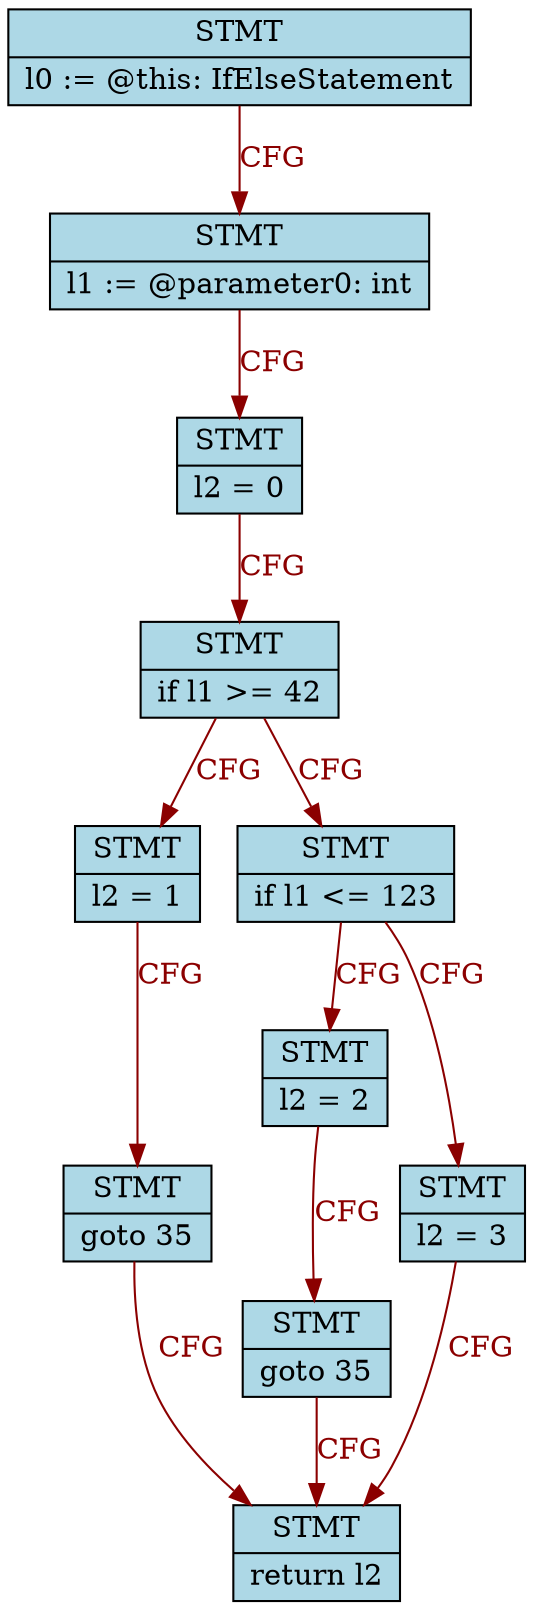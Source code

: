 digraph CFG {
	rankdir=TB;
	node [style=filled, shape=record];
	edge [style=filled]	"795957811" [label="{<f0> STMT | <f1> l0 := @this: IfElseStatement}", fillcolor="lightblue"];
	"-893423743" [label="{<f0> STMT | <f1> l1 := @parameter0: int}", fillcolor="lightblue"];
	"1416853016" [label="{<f0> STMT | <f1> l2 = 0}", fillcolor="lightblue"];
	"-2129453160" [label="{<f0> STMT | <f1> if l1 &gt;= 42}", fillcolor="lightblue"];
	"1758460817" [label="{<f0> STMT | <f1> l2 = 1}", fillcolor="lightblue"];
	"-11916487" [label="{<f0> STMT | <f1> if l1 &lt;= 123}", fillcolor="lightblue"];
	"1514303455" [label="{<f0> STMT | <f1> goto 35}", fillcolor="lightblue"];
	"-750195971" [label="{<f0> STMT | <f1> return l2}", fillcolor="lightblue"];
	"-1677908230" [label="{<f0> STMT | <f1> l2 = 2}", fillcolor="lightblue"];
	"1933956694" [label="{<f0> STMT | <f1> l2 = 3}", fillcolor="lightblue"];
	"-1477142079" [label="{<f0> STMT | <f1> goto 35}", fillcolor="lightblue"];
	"795957811" -> "-893423743"[label="CFG", color="darkred", fontcolor="darkred"];
	"-893423743" -> "1416853016"[label="CFG", color="darkred", fontcolor="darkred"];
	"1416853016" -> "-2129453160"[label="CFG", color="darkred", fontcolor="darkred"];
	"-2129453160" -> "1758460817"[label="CFG", color="darkred", fontcolor="darkred"];
	"-2129453160" -> "-11916487"[label="CFG", color="darkred", fontcolor="darkred"];
	"1758460817" -> "1514303455"[label="CFG", color="darkred", fontcolor="darkred"];
	"1514303455" -> "-750195971"[label="CFG", color="darkred", fontcolor="darkred"];
	"-11916487" -> "-1677908230"[label="CFG", color="darkred", fontcolor="darkred"];
	"-11916487" -> "1933956694"[label="CFG", color="darkred", fontcolor="darkred"];
	"-1677908230" -> "-1477142079"[label="CFG", color="darkred", fontcolor="darkred"];
	"-1477142079" -> "-750195971"[label="CFG", color="darkred", fontcolor="darkred"];
	"1933956694" -> "-750195971"[label="CFG", color="darkred", fontcolor="darkred"];
}
